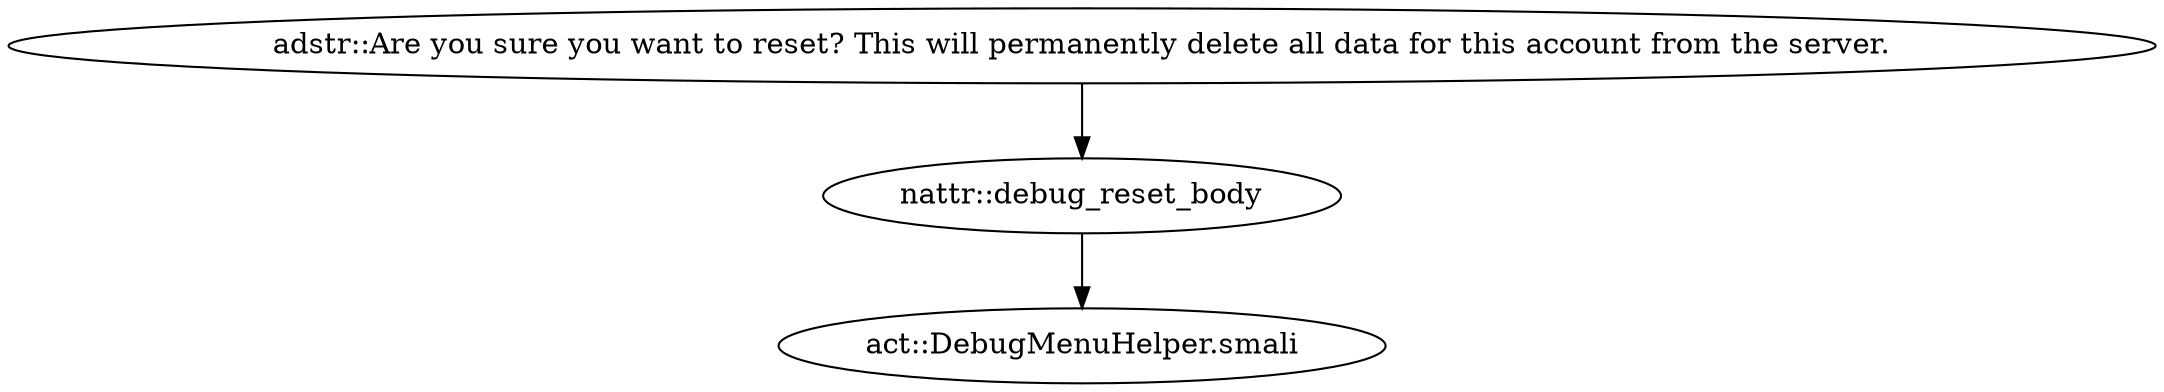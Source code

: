 digraph G {
"adstr::Are you sure you want to reset? This will permanently delete all data for this account from the server." -> "nattr::debug_reset_body"
"nattr::debug_reset_body" -> "act::DebugMenuHelper.smali"
}
